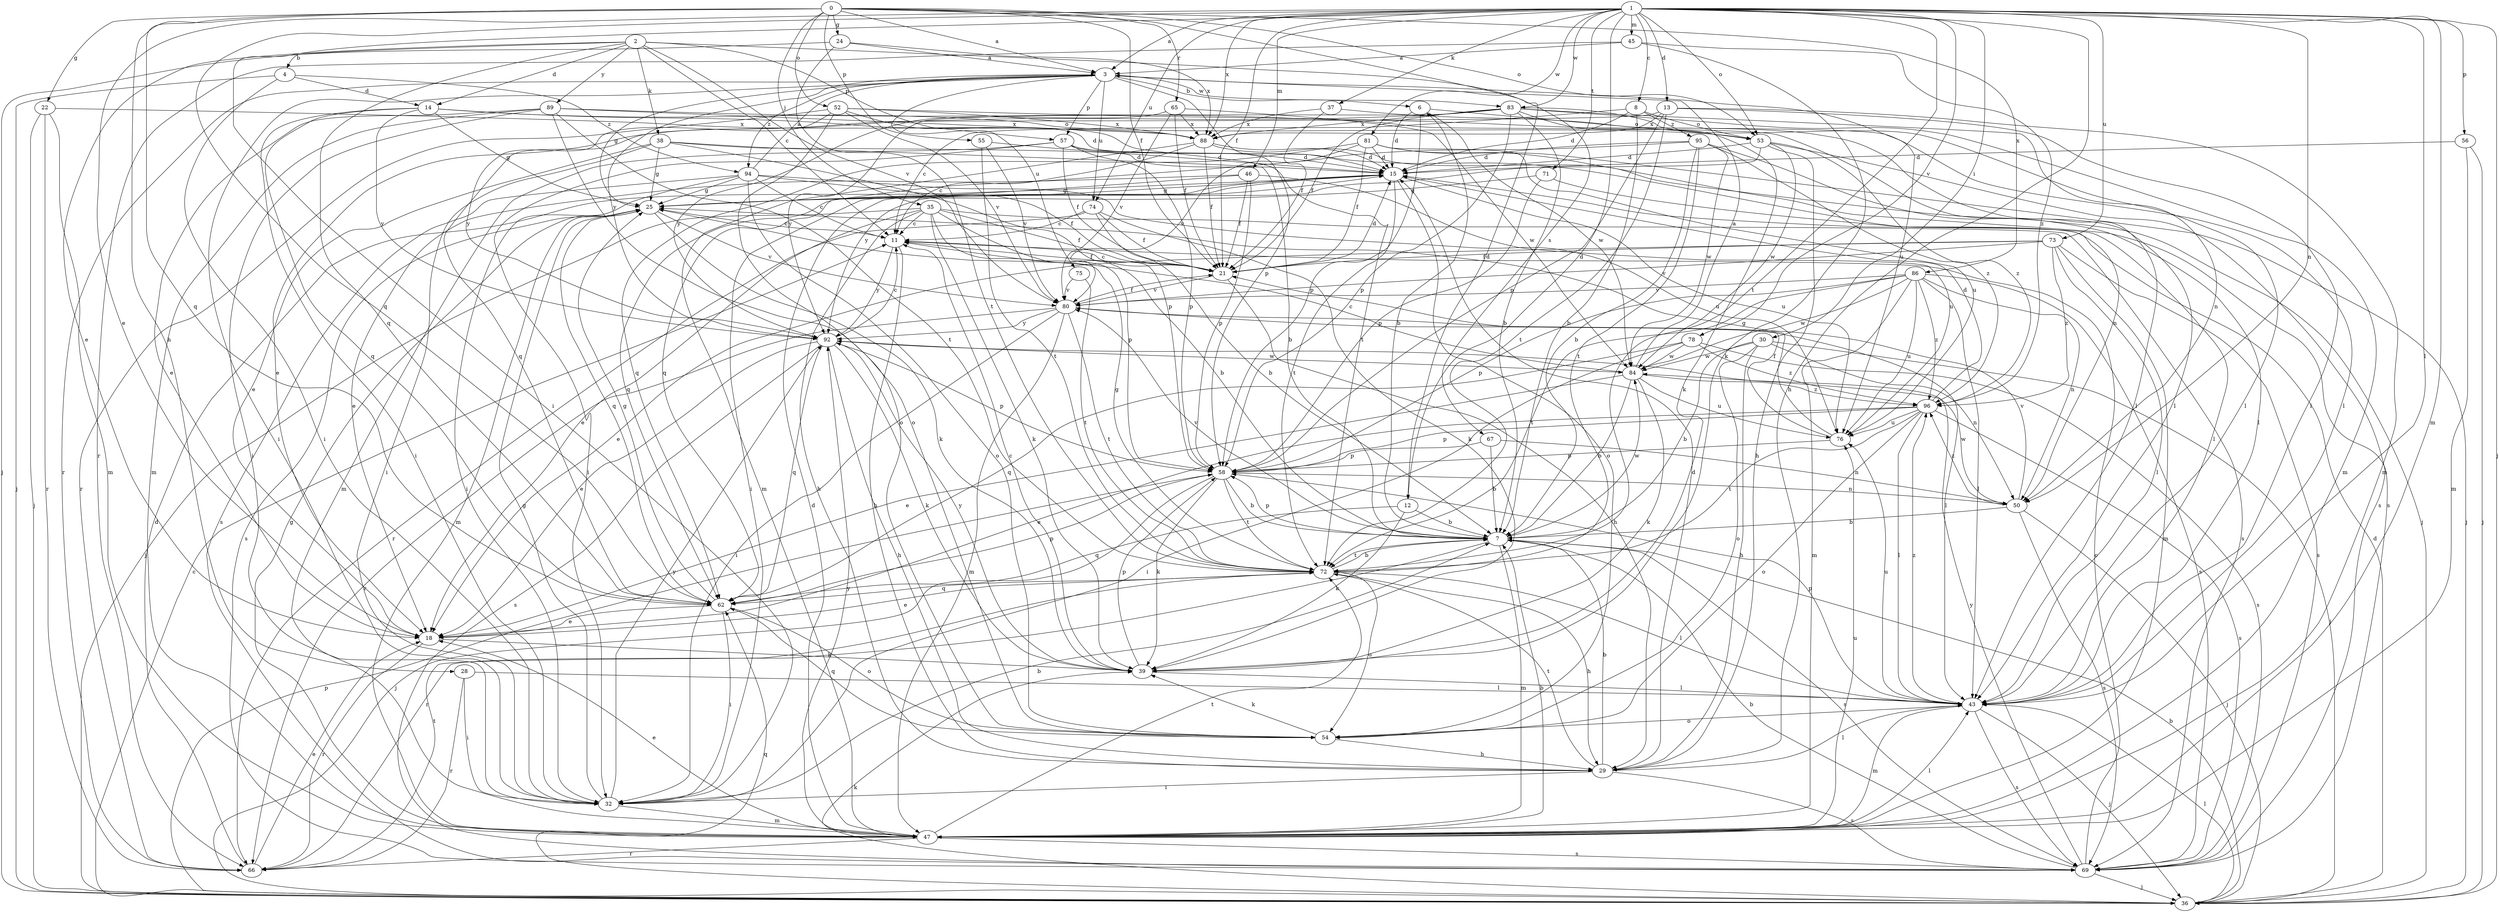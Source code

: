 strict digraph  {
0;
1;
2;
3;
4;
6;
7;
8;
11;
12;
13;
14;
15;
18;
21;
22;
24;
25;
28;
29;
30;
32;
35;
36;
37;
38;
39;
43;
45;
46;
47;
50;
52;
53;
54;
55;
56;
57;
58;
62;
65;
66;
67;
69;
71;
72;
73;
74;
75;
76;
78;
80;
81;
83;
84;
86;
88;
89;
92;
94;
95;
96;
0 -> 3  [label=a];
0 -> 12  [label=d];
0 -> 21  [label=f];
0 -> 22  [label=g];
0 -> 24  [label=g];
0 -> 28  [label=h];
0 -> 35  [label=j];
0 -> 52  [label=o];
0 -> 53  [label=o];
0 -> 55  [label=p];
0 -> 62  [label=q];
0 -> 65  [label=r];
0 -> 86  [label=x];
1 -> 3  [label=a];
1 -> 8  [label=c];
1 -> 12  [label=d];
1 -> 13  [label=d];
1 -> 18  [label=e];
1 -> 21  [label=f];
1 -> 29  [label=h];
1 -> 30  [label=i];
1 -> 32  [label=i];
1 -> 36  [label=j];
1 -> 37  [label=k];
1 -> 43  [label=l];
1 -> 45  [label=m];
1 -> 46  [label=m];
1 -> 47  [label=m];
1 -> 50  [label=n];
1 -> 53  [label=o];
1 -> 56  [label=p];
1 -> 62  [label=q];
1 -> 71  [label=t];
1 -> 72  [label=t];
1 -> 73  [label=u];
1 -> 74  [label=u];
1 -> 78  [label=v];
1 -> 81  [label=w];
1 -> 83  [label=w];
1 -> 88  [label=x];
2 -> 4  [label=b];
2 -> 11  [label=c];
2 -> 14  [label=d];
2 -> 18  [label=e];
2 -> 38  [label=k];
2 -> 57  [label=p];
2 -> 62  [label=q];
2 -> 67  [label=s];
2 -> 80  [label=v];
2 -> 89  [label=y];
3 -> 6  [label=b];
3 -> 25  [label=g];
3 -> 32  [label=i];
3 -> 57  [label=p];
3 -> 58  [label=p];
3 -> 66  [label=r];
3 -> 74  [label=u];
3 -> 75  [label=u];
3 -> 76  [label=u];
3 -> 83  [label=w];
3 -> 92  [label=y];
3 -> 94  [label=z];
4 -> 14  [label=d];
4 -> 32  [label=i];
4 -> 36  [label=j];
4 -> 94  [label=z];
6 -> 15  [label=d];
6 -> 53  [label=o];
6 -> 58  [label=p];
6 -> 84  [label=w];
7 -> 6  [label=b];
7 -> 47  [label=m];
7 -> 58  [label=p];
7 -> 66  [label=r];
7 -> 69  [label=s];
7 -> 72  [label=t];
7 -> 80  [label=v];
7 -> 84  [label=w];
8 -> 7  [label=b];
8 -> 11  [label=c];
8 -> 15  [label=d];
8 -> 53  [label=o];
8 -> 95  [label=z];
11 -> 21  [label=f];
11 -> 29  [label=h];
11 -> 92  [label=y];
12 -> 7  [label=b];
12 -> 39  [label=k];
12 -> 62  [label=q];
13 -> 18  [label=e];
13 -> 43  [label=l];
13 -> 47  [label=m];
13 -> 58  [label=p];
13 -> 72  [label=t];
13 -> 88  [label=x];
14 -> 25  [label=g];
14 -> 32  [label=i];
14 -> 53  [label=o];
14 -> 62  [label=q];
14 -> 72  [label=t];
14 -> 92  [label=y];
15 -> 25  [label=g];
15 -> 32  [label=i];
15 -> 54  [label=o];
15 -> 62  [label=q];
15 -> 72  [label=t];
15 -> 76  [label=u];
18 -> 39  [label=k];
18 -> 66  [label=r];
21 -> 11  [label=c];
21 -> 15  [label=d];
21 -> 29  [label=h];
21 -> 80  [label=v];
22 -> 36  [label=j];
22 -> 47  [label=m];
22 -> 66  [label=r];
22 -> 88  [label=x];
24 -> 3  [label=a];
24 -> 36  [label=j];
24 -> 72  [label=t];
24 -> 88  [label=x];
25 -> 11  [label=c];
25 -> 39  [label=k];
25 -> 47  [label=m];
25 -> 62  [label=q];
25 -> 69  [label=s];
25 -> 80  [label=v];
28 -> 32  [label=i];
28 -> 43  [label=l];
28 -> 66  [label=r];
29 -> 7  [label=b];
29 -> 15  [label=d];
29 -> 32  [label=i];
29 -> 43  [label=l];
29 -> 69  [label=s];
29 -> 72  [label=t];
30 -> 7  [label=b];
30 -> 29  [label=h];
30 -> 36  [label=j];
30 -> 50  [label=n];
30 -> 54  [label=o];
30 -> 84  [label=w];
32 -> 7  [label=b];
32 -> 25  [label=g];
32 -> 47  [label=m];
32 -> 92  [label=y];
35 -> 7  [label=b];
35 -> 11  [label=c];
35 -> 18  [label=e];
35 -> 21  [label=f];
35 -> 29  [label=h];
35 -> 36  [label=j];
35 -> 39  [label=k];
35 -> 58  [label=p];
35 -> 69  [label=s];
36 -> 7  [label=b];
36 -> 11  [label=c];
36 -> 15  [label=d];
36 -> 39  [label=k];
36 -> 43  [label=l];
36 -> 58  [label=p];
36 -> 62  [label=q];
37 -> 21  [label=f];
37 -> 43  [label=l];
37 -> 88  [label=x];
38 -> 7  [label=b];
38 -> 15  [label=d];
38 -> 18  [label=e];
38 -> 25  [label=g];
38 -> 32  [label=i];
38 -> 58  [label=p];
39 -> 11  [label=c];
39 -> 43  [label=l];
39 -> 58  [label=p];
39 -> 92  [label=y];
43 -> 36  [label=j];
43 -> 47  [label=m];
43 -> 54  [label=o];
43 -> 58  [label=p];
43 -> 69  [label=s];
43 -> 76  [label=u];
43 -> 96  [label=z];
45 -> 3  [label=a];
45 -> 39  [label=k];
45 -> 66  [label=r];
45 -> 96  [label=z];
46 -> 18  [label=e];
46 -> 21  [label=f];
46 -> 25  [label=g];
46 -> 58  [label=p];
46 -> 76  [label=u];
47 -> 7  [label=b];
47 -> 15  [label=d];
47 -> 18  [label=e];
47 -> 25  [label=g];
47 -> 43  [label=l];
47 -> 66  [label=r];
47 -> 69  [label=s];
47 -> 72  [label=t];
47 -> 76  [label=u];
47 -> 92  [label=y];
50 -> 7  [label=b];
50 -> 36  [label=j];
50 -> 69  [label=s];
50 -> 80  [label=v];
50 -> 84  [label=w];
50 -> 96  [label=z];
52 -> 15  [label=d];
52 -> 43  [label=l];
52 -> 54  [label=o];
52 -> 66  [label=r];
52 -> 80  [label=v];
52 -> 88  [label=x];
52 -> 92  [label=y];
53 -> 15  [label=d];
53 -> 29  [label=h];
53 -> 69  [label=s];
53 -> 84  [label=w];
53 -> 92  [label=y];
53 -> 96  [label=z];
54 -> 29  [label=h];
54 -> 39  [label=k];
54 -> 62  [label=q];
55 -> 15  [label=d];
55 -> 72  [label=t];
55 -> 80  [label=v];
56 -> 15  [label=d];
56 -> 36  [label=j];
56 -> 47  [label=m];
57 -> 15  [label=d];
57 -> 21  [label=f];
57 -> 32  [label=i];
57 -> 47  [label=m];
57 -> 50  [label=n];
57 -> 58  [label=p];
58 -> 7  [label=b];
58 -> 36  [label=j];
58 -> 39  [label=k];
58 -> 50  [label=n];
58 -> 72  [label=t];
62 -> 18  [label=e];
62 -> 25  [label=g];
62 -> 32  [label=i];
62 -> 54  [label=o];
62 -> 58  [label=p];
65 -> 21  [label=f];
65 -> 80  [label=v];
65 -> 84  [label=w];
65 -> 88  [label=x];
65 -> 92  [label=y];
66 -> 15  [label=d];
66 -> 18  [label=e];
66 -> 72  [label=t];
67 -> 7  [label=b];
67 -> 50  [label=n];
67 -> 58  [label=p];
69 -> 7  [label=b];
69 -> 11  [label=c];
69 -> 36  [label=j];
69 -> 92  [label=y];
71 -> 25  [label=g];
71 -> 43  [label=l];
71 -> 58  [label=p];
72 -> 7  [label=b];
72 -> 18  [label=e];
72 -> 25  [label=g];
72 -> 29  [label=h];
72 -> 43  [label=l];
72 -> 54  [label=o];
72 -> 62  [label=q];
73 -> 18  [label=e];
73 -> 21  [label=f];
73 -> 43  [label=l];
73 -> 47  [label=m];
73 -> 69  [label=s];
73 -> 80  [label=v];
73 -> 96  [label=z];
74 -> 7  [label=b];
74 -> 11  [label=c];
74 -> 21  [label=f];
74 -> 39  [label=k];
74 -> 66  [label=r];
75 -> 72  [label=t];
75 -> 80  [label=v];
76 -> 21  [label=f];
76 -> 25  [label=g];
76 -> 58  [label=p];
78 -> 32  [label=i];
78 -> 62  [label=q];
78 -> 69  [label=s];
78 -> 84  [label=w];
78 -> 96  [label=z];
80 -> 21  [label=f];
80 -> 32  [label=i];
80 -> 43  [label=l];
80 -> 47  [label=m];
80 -> 66  [label=r];
80 -> 72  [label=t];
80 -> 92  [label=y];
81 -> 15  [label=d];
81 -> 21  [label=f];
81 -> 36  [label=j];
81 -> 62  [label=q];
81 -> 69  [label=s];
81 -> 76  [label=u];
81 -> 80  [label=v];
83 -> 7  [label=b];
83 -> 21  [label=f];
83 -> 39  [label=k];
83 -> 43  [label=l];
83 -> 47  [label=m];
83 -> 50  [label=n];
83 -> 58  [label=p];
83 -> 62  [label=q];
83 -> 88  [label=x];
83 -> 92  [label=y];
84 -> 3  [label=a];
84 -> 7  [label=b];
84 -> 11  [label=c];
84 -> 18  [label=e];
84 -> 39  [label=k];
84 -> 76  [label=u];
84 -> 96  [label=z];
86 -> 43  [label=l];
86 -> 47  [label=m];
86 -> 50  [label=n];
86 -> 58  [label=p];
86 -> 69  [label=s];
86 -> 72  [label=t];
86 -> 76  [label=u];
86 -> 80  [label=v];
86 -> 84  [label=w];
86 -> 96  [label=z];
88 -> 11  [label=c];
88 -> 15  [label=d];
88 -> 21  [label=f];
88 -> 36  [label=j];
88 -> 47  [label=m];
89 -> 18  [label=e];
89 -> 32  [label=i];
89 -> 43  [label=l];
89 -> 47  [label=m];
89 -> 54  [label=o];
89 -> 72  [label=t];
89 -> 88  [label=x];
92 -> 11  [label=c];
92 -> 18  [label=e];
92 -> 29  [label=h];
92 -> 39  [label=k];
92 -> 58  [label=p];
92 -> 62  [label=q];
92 -> 69  [label=s];
92 -> 84  [label=w];
94 -> 3  [label=a];
94 -> 11  [label=c];
94 -> 21  [label=f];
94 -> 25  [label=g];
94 -> 32  [label=i];
94 -> 54  [label=o];
94 -> 69  [label=s];
94 -> 76  [label=u];
95 -> 7  [label=b];
95 -> 15  [label=d];
95 -> 43  [label=l];
95 -> 62  [label=q];
95 -> 72  [label=t];
95 -> 84  [label=w];
95 -> 96  [label=z];
96 -> 15  [label=d];
96 -> 18  [label=e];
96 -> 43  [label=l];
96 -> 54  [label=o];
96 -> 58  [label=p];
96 -> 69  [label=s];
96 -> 72  [label=t];
96 -> 76  [label=u];
}
